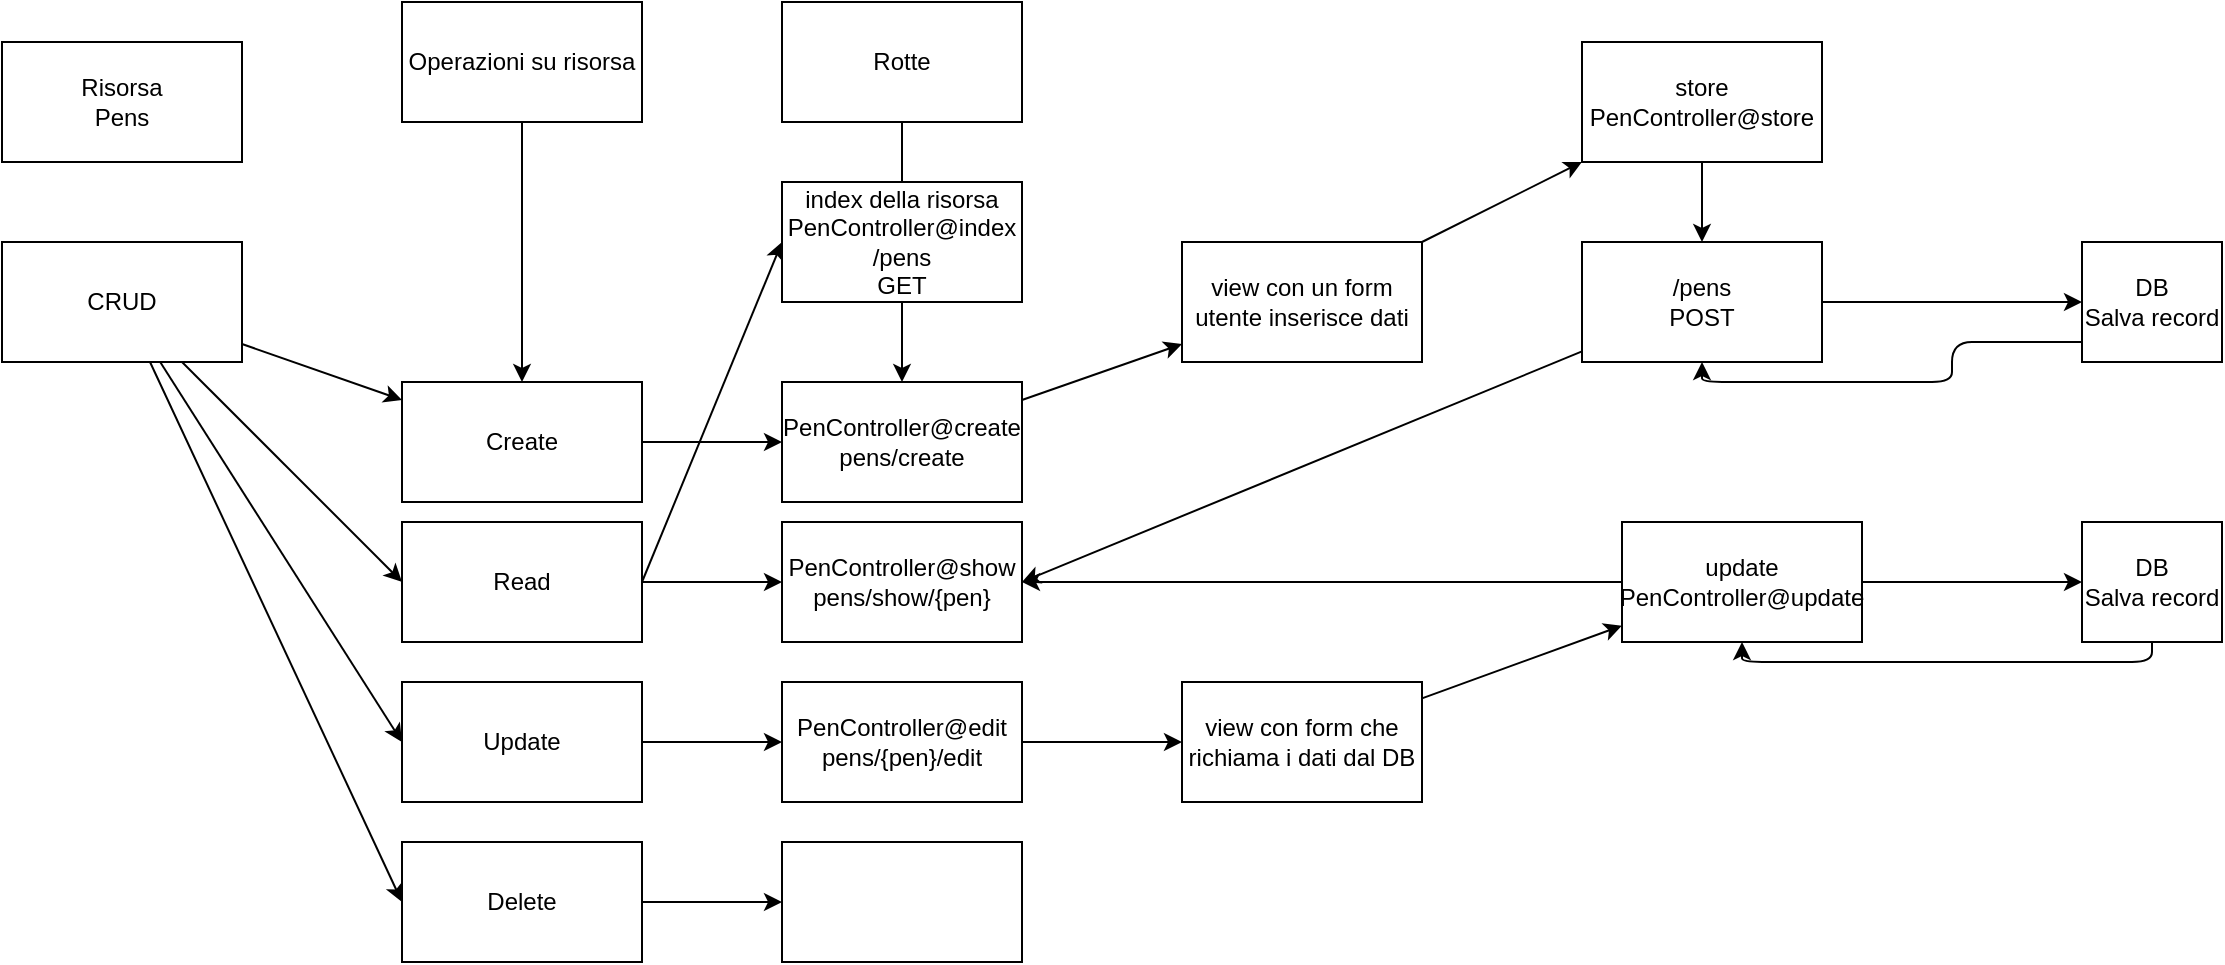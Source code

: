 <mxfile>
    <diagram id="EcaPOKUPi_6OEycHlGQq" name="Pagina-1">
        <mxGraphModel dx="883" dy="587" grid="1" gridSize="10" guides="1" tooltips="1" connect="1" arrows="1" fold="1" page="1" pageScale="1" pageWidth="827" pageHeight="1169" math="0" shadow="0">
            <root>
                <mxCell id="0"/>
                <mxCell id="1" parent="0"/>
                <mxCell id="2" value="Risorsa &lt;br&gt;Pens" style="rounded=0;whiteSpace=wrap;html=1;" parent="1" vertex="1">
                    <mxGeometry x="260" y="20" width="120" height="60" as="geometry"/>
                </mxCell>
                <mxCell id="6" value="" style="edgeStyle=none;html=1;" parent="1" source="3" target="5" edge="1">
                    <mxGeometry relative="1" as="geometry"/>
                </mxCell>
                <mxCell id="10" style="edgeStyle=none;html=1;entryX=0;entryY=0.5;entryDx=0;entryDy=0;" parent="1" source="3" target="7" edge="1">
                    <mxGeometry relative="1" as="geometry"/>
                </mxCell>
                <mxCell id="11" style="edgeStyle=none;html=1;entryX=0;entryY=0.5;entryDx=0;entryDy=0;" parent="1" source="3" target="8" edge="1">
                    <mxGeometry relative="1" as="geometry"/>
                </mxCell>
                <mxCell id="12" style="edgeStyle=none;html=1;entryX=0;entryY=0.5;entryDx=0;entryDy=0;" parent="1" source="3" target="9" edge="1">
                    <mxGeometry relative="1" as="geometry"/>
                </mxCell>
                <mxCell id="3" value="CRUD" style="rounded=0;whiteSpace=wrap;html=1;" parent="1" vertex="1">
                    <mxGeometry x="260" y="120" width="120" height="60" as="geometry"/>
                </mxCell>
                <mxCell id="16" style="edgeStyle=none;html=1;entryX=0;entryY=0.5;entryDx=0;entryDy=0;" parent="1" source="5" edge="1">
                    <mxGeometry relative="1" as="geometry">
                        <mxPoint x="650" y="220" as="targetPoint"/>
                    </mxGeometry>
                </mxCell>
                <mxCell id="5" value="Create" style="rounded=0;whiteSpace=wrap;html=1;" parent="1" vertex="1">
                    <mxGeometry x="460" y="190" width="120" height="60" as="geometry"/>
                </mxCell>
                <mxCell id="21" style="edgeStyle=none;html=1;entryX=0;entryY=0.5;entryDx=0;entryDy=0;" parent="1" source="7" edge="1">
                    <mxGeometry relative="1" as="geometry">
                        <mxPoint x="650" y="290" as="targetPoint"/>
                    </mxGeometry>
                </mxCell>
                <mxCell id="40" style="edgeStyle=none;html=1;entryX=0;entryY=0.5;entryDx=0;entryDy=0;exitX=1;exitY=0.5;exitDx=0;exitDy=0;" parent="1" source="7" target="37" edge="1">
                    <mxGeometry relative="1" as="geometry"/>
                </mxCell>
                <mxCell id="7" value="Read" style="rounded=0;whiteSpace=wrap;html=1;" parent="1" vertex="1">
                    <mxGeometry x="460" y="260" width="120" height="60" as="geometry"/>
                </mxCell>
                <mxCell id="23" style="edgeStyle=none;html=1;" parent="1" source="8" edge="1">
                    <mxGeometry relative="1" as="geometry">
                        <mxPoint x="650" y="370" as="targetPoint"/>
                    </mxGeometry>
                </mxCell>
                <mxCell id="8" value="Update" style="rounded=0;whiteSpace=wrap;html=1;" parent="1" vertex="1">
                    <mxGeometry x="460" y="340" width="120" height="60" as="geometry"/>
                </mxCell>
                <mxCell id="25" style="edgeStyle=none;html=1;" parent="1" source="9" edge="1">
                    <mxGeometry relative="1" as="geometry">
                        <mxPoint x="650" y="450" as="targetPoint"/>
                    </mxGeometry>
                </mxCell>
                <mxCell id="9" value="Delete" style="rounded=0;whiteSpace=wrap;html=1;" parent="1" vertex="1">
                    <mxGeometry x="460" y="420" width="120" height="60" as="geometry"/>
                </mxCell>
                <mxCell id="14" style="edgeStyle=none;html=1;entryX=0.5;entryY=0;entryDx=0;entryDy=0;" parent="1" source="13" target="5" edge="1">
                    <mxGeometry relative="1" as="geometry"/>
                </mxCell>
                <mxCell id="13" value="Operazioni su risorsa" style="rounded=0;whiteSpace=wrap;html=1;" parent="1" vertex="1">
                    <mxGeometry x="460" width="120" height="60" as="geometry"/>
                </mxCell>
                <mxCell id="19" value="" style="edgeStyle=none;html=1;startArrow=none;" parent="1" source="37" target="18" edge="1">
                    <mxGeometry relative="1" as="geometry"/>
                </mxCell>
                <mxCell id="15" value="Rotte" style="rounded=0;whiteSpace=wrap;html=1;" parent="1" vertex="1">
                    <mxGeometry x="650" width="120" height="60" as="geometry"/>
                </mxCell>
                <mxCell id="29" value="" style="edgeStyle=none;html=1;" parent="1" source="18" target="28" edge="1">
                    <mxGeometry relative="1" as="geometry"/>
                </mxCell>
                <mxCell id="18" value="PenController@create&lt;br&gt;pens/create" style="rounded=0;whiteSpace=wrap;html=1;" parent="1" vertex="1">
                    <mxGeometry x="650" y="190" width="120" height="60" as="geometry"/>
                </mxCell>
                <mxCell id="20" value="PenController@show&lt;br&gt;pens/show/{pen}" style="rounded=0;whiteSpace=wrap;html=1;" parent="1" vertex="1">
                    <mxGeometry x="650" y="260" width="120" height="60" as="geometry"/>
                </mxCell>
                <mxCell id="47" value="" style="edgeStyle=none;html=1;" edge="1" parent="1" source="22" target="46">
                    <mxGeometry relative="1" as="geometry"/>
                </mxCell>
                <mxCell id="22" value="&lt;span&gt;PenController@edit&lt;br&gt;pens/{pen}/edit&lt;br&gt;&lt;/span&gt;" style="rounded=0;whiteSpace=wrap;html=1;" parent="1" vertex="1">
                    <mxGeometry x="650" y="340" width="120" height="60" as="geometry"/>
                </mxCell>
                <mxCell id="24" value="" style="rounded=0;whiteSpace=wrap;html=1;" parent="1" vertex="1">
                    <mxGeometry x="650" y="420" width="120" height="60" as="geometry"/>
                </mxCell>
                <mxCell id="32" value="" style="edgeStyle=none;html=1;" parent="1" source="28" target="31" edge="1">
                    <mxGeometry relative="1" as="geometry"/>
                </mxCell>
                <mxCell id="28" value="view con un form&lt;br&gt;utente inserisce dati" style="rounded=0;whiteSpace=wrap;html=1;" parent="1" vertex="1">
                    <mxGeometry x="850" y="120" width="120" height="60" as="geometry"/>
                </mxCell>
                <mxCell id="36" style="edgeStyle=none;html=1;entryX=0.5;entryY=0;entryDx=0;entryDy=0;" parent="1" source="31" target="34" edge="1">
                    <mxGeometry relative="1" as="geometry"/>
                </mxCell>
                <mxCell id="31" value="store&lt;br&gt;PenController@store" style="rounded=0;whiteSpace=wrap;html=1;" parent="1" vertex="1">
                    <mxGeometry x="1050" y="20" width="120" height="60" as="geometry"/>
                </mxCell>
                <mxCell id="43" value="" style="edgeStyle=none;html=1;" parent="1" source="34" target="42" edge="1">
                    <mxGeometry relative="1" as="geometry"/>
                </mxCell>
                <mxCell id="45" style="html=1;entryX=1;entryY=0.5;entryDx=0;entryDy=0;" parent="1" source="34" target="20" edge="1">
                    <mxGeometry relative="1" as="geometry"/>
                </mxCell>
                <mxCell id="34" value="/pens&lt;br&gt;POST" style="rounded=0;whiteSpace=wrap;html=1;" parent="1" vertex="1">
                    <mxGeometry x="1050" y="120" width="120" height="60" as="geometry"/>
                </mxCell>
                <mxCell id="37" value="index della risorsa&lt;br&gt;PenController@index&lt;br&gt;/pens&lt;br&gt;GET" style="rounded=0;whiteSpace=wrap;html=1;" parent="1" vertex="1">
                    <mxGeometry x="650" y="90" width="120" height="60" as="geometry"/>
                </mxCell>
                <mxCell id="38" value="" style="edgeStyle=none;html=1;endArrow=none;" parent="1" source="15" target="37" edge="1">
                    <mxGeometry relative="1" as="geometry">
                        <mxPoint x="710" y="60" as="sourcePoint"/>
                        <mxPoint x="710" y="190" as="targetPoint"/>
                    </mxGeometry>
                </mxCell>
                <mxCell id="44" style="edgeStyle=orthogonalEdgeStyle;html=1;entryX=0.5;entryY=1;entryDx=0;entryDy=0;" parent="1" source="42" target="34" edge="1">
                    <mxGeometry relative="1" as="geometry">
                        <mxPoint x="1170" y="220" as="targetPoint"/>
                        <Array as="points">
                            <mxPoint x="1235" y="170"/>
                            <mxPoint x="1235" y="190"/>
                            <mxPoint x="1110" y="190"/>
                        </Array>
                    </mxGeometry>
                </mxCell>
                <mxCell id="42" value="DB&lt;br&gt;Salva record" style="rounded=0;whiteSpace=wrap;html=1;" parent="1" vertex="1">
                    <mxGeometry x="1300" y="120" width="70" height="60" as="geometry"/>
                </mxCell>
                <mxCell id="49" style="edgeStyle=none;html=1;" edge="1" parent="1" source="46" target="48">
                    <mxGeometry relative="1" as="geometry"/>
                </mxCell>
                <mxCell id="46" value="&lt;span&gt;view con form che richiama i dati dal DB&lt;br&gt;&lt;/span&gt;" style="rounded=0;whiteSpace=wrap;html=1;" vertex="1" parent="1">
                    <mxGeometry x="850" y="340" width="120" height="60" as="geometry"/>
                </mxCell>
                <mxCell id="51" style="edgeStyle=none;html=1;" edge="1" parent="1" source="48" target="50">
                    <mxGeometry relative="1" as="geometry"/>
                </mxCell>
                <mxCell id="53" style="edgeStyle=orthogonalEdgeStyle;html=1;" edge="1" parent="1" source="48" target="20">
                    <mxGeometry relative="1" as="geometry"/>
                </mxCell>
                <mxCell id="48" value="update&lt;br&gt;PenController@update" style="rounded=0;whiteSpace=wrap;html=1;" vertex="1" parent="1">
                    <mxGeometry x="1070" y="260" width="120" height="60" as="geometry"/>
                </mxCell>
                <mxCell id="52" style="edgeStyle=orthogonalEdgeStyle;html=1;" edge="1" parent="1" source="50" target="48">
                    <mxGeometry relative="1" as="geometry">
                        <Array as="points">
                            <mxPoint x="1335" y="330"/>
                            <mxPoint x="1130" y="330"/>
                        </Array>
                    </mxGeometry>
                </mxCell>
                <mxCell id="50" value="DB&lt;br&gt;Salva record" style="rounded=0;whiteSpace=wrap;html=1;" vertex="1" parent="1">
                    <mxGeometry x="1300" y="260" width="70" height="60" as="geometry"/>
                </mxCell>
            </root>
        </mxGraphModel>
    </diagram>
</mxfile>